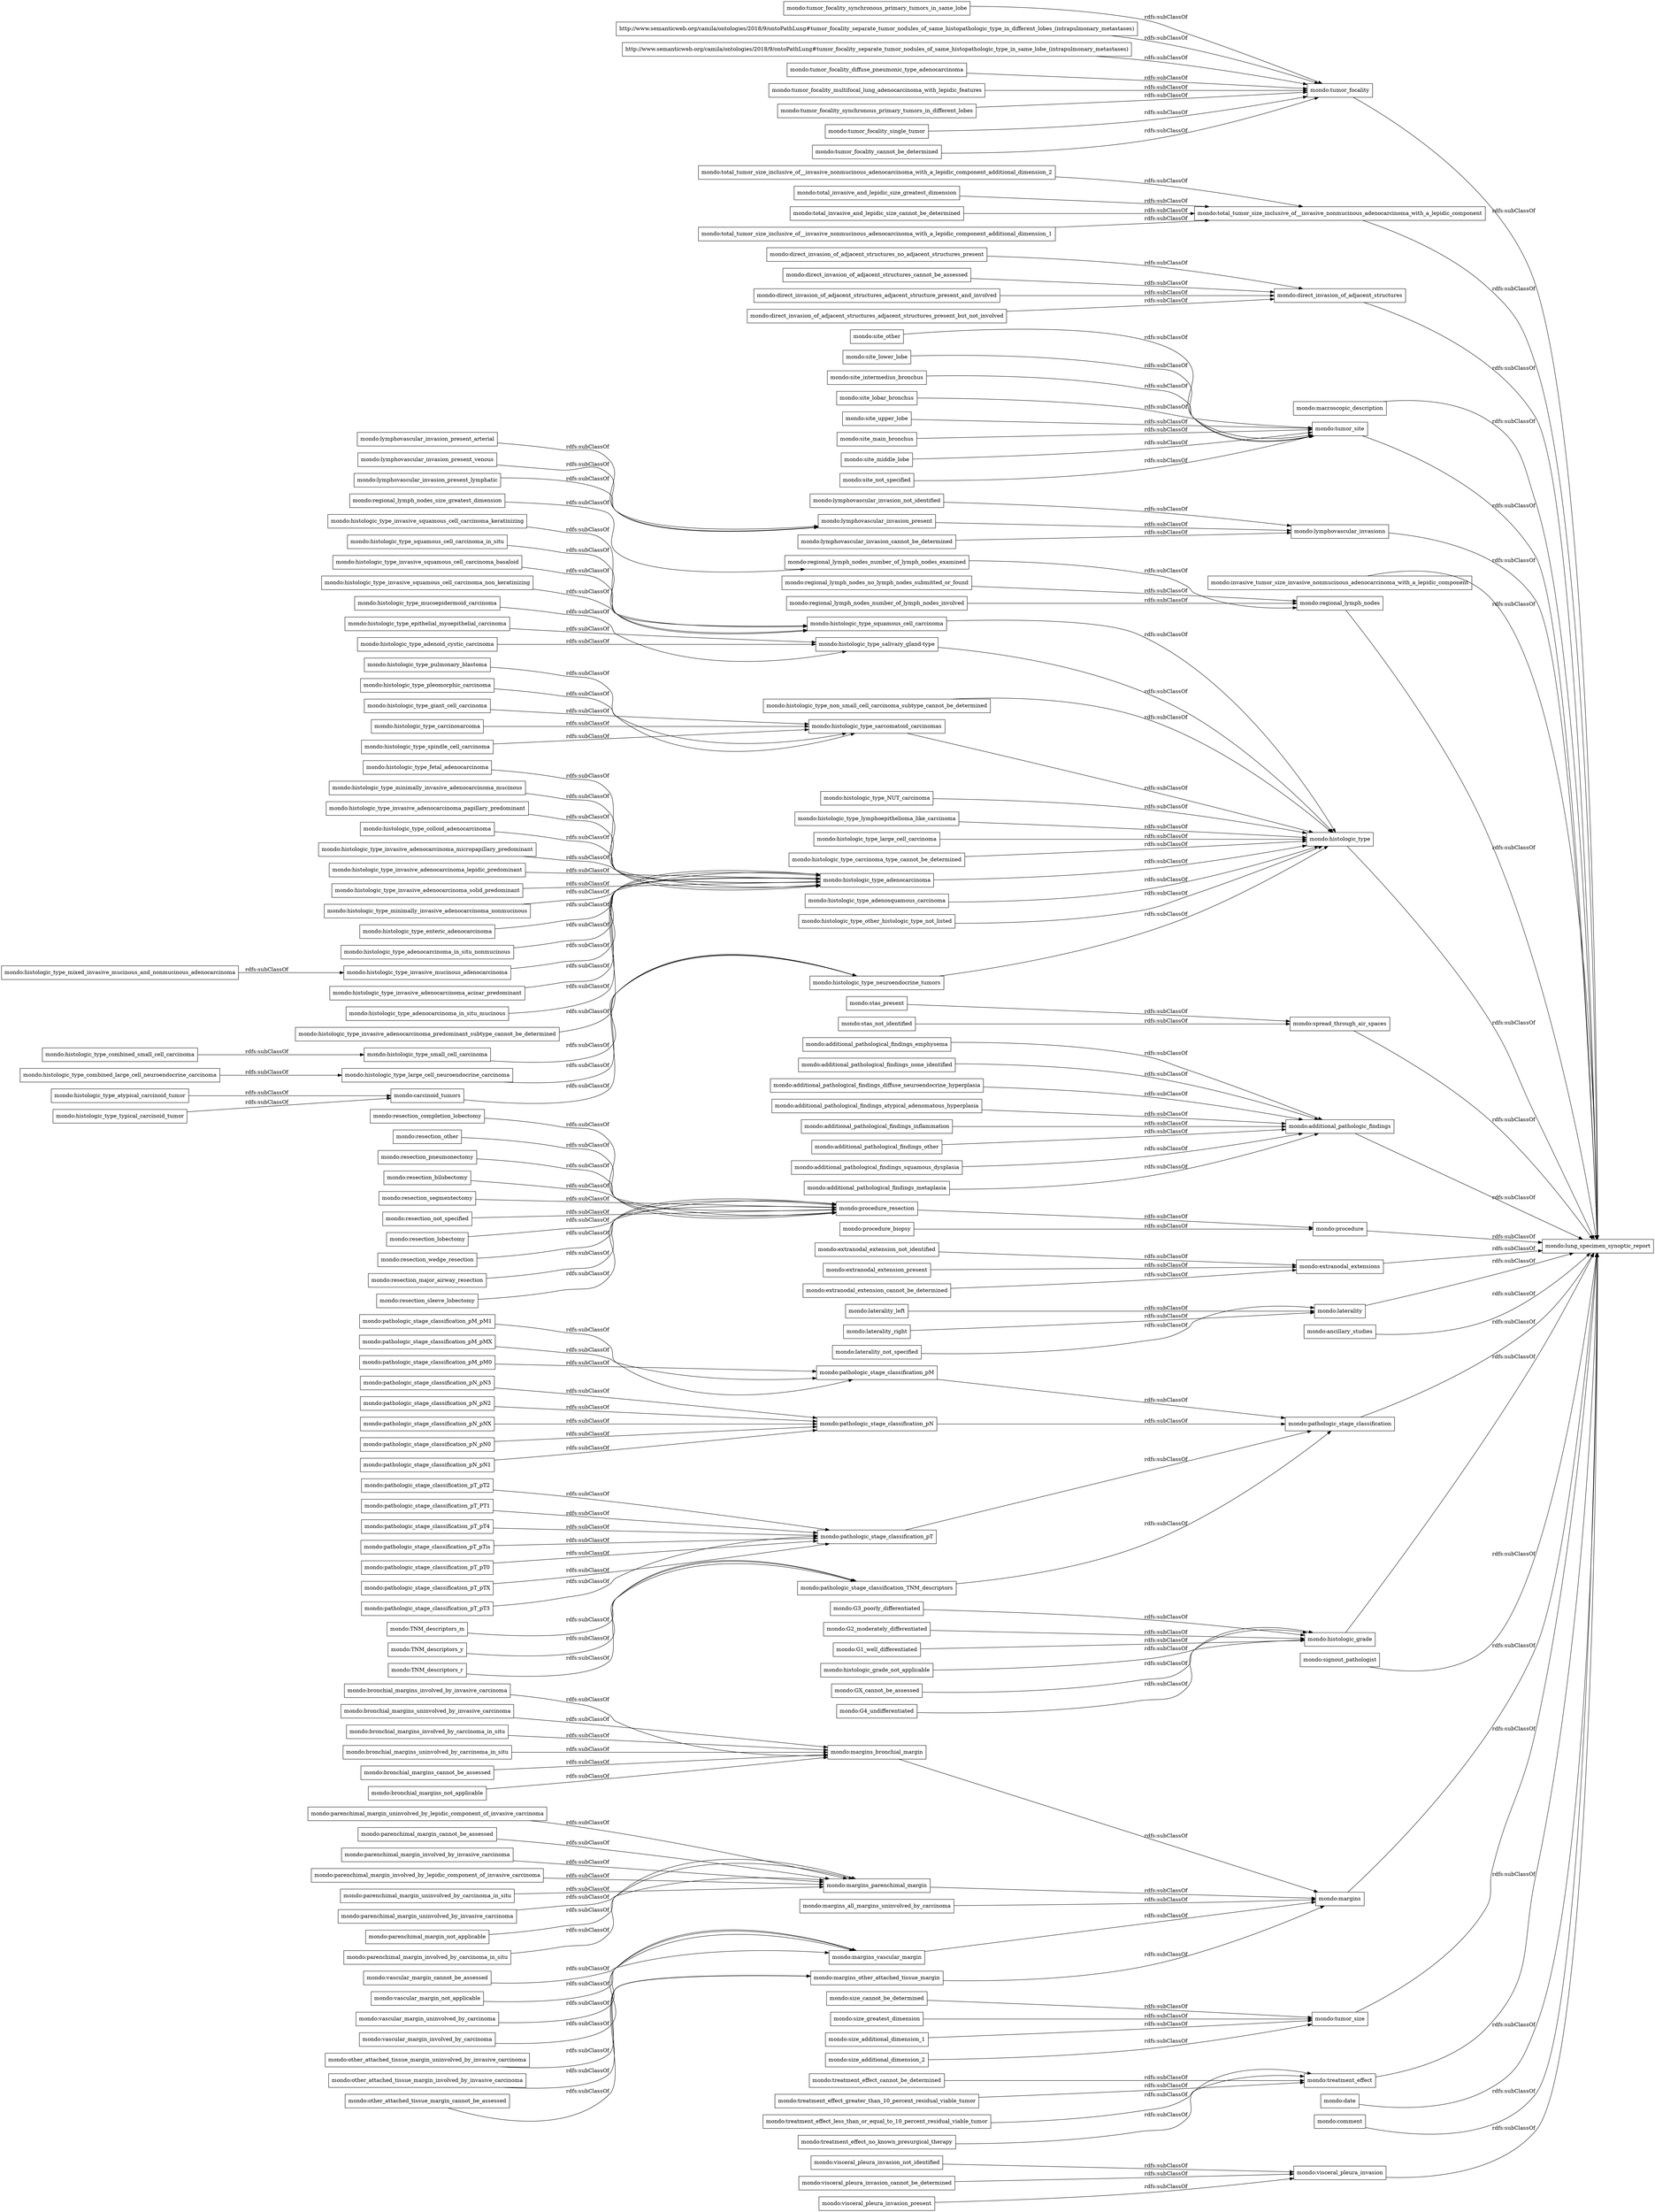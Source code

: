 digraph ar2dtool_diagram { 
rankdir=LR;
size="1000"
node [shape = rectangle, color="black"]; "mondo:visceral_pleura_invasion_not_identified" "mondo:direct_invasion_of_adjacent_structures_adjacent_structure_present_and_involved" "mondo:site_middle_lobe" "mondo:histologic_type_non_small_cell_carcinoma_subtype_cannot_be_determined" "mondo:histologic_type_invasive_adenocarcinoma_lepidic_predominant" "mondo:pathologic_stage_classification_pT_pT0" "mondo:lymphovascular_invasion_cannot_be_determined" "mondo:site_not_specified" "mondo:vascular_margin_cannot_be_assessed" "mondo:tumor_focality" "mondo:total_tumor_size_inclusive_of__invasive_nonmucinous_adenocarcinoma_with_a_lepidic_component" "mondo:parenchimal_margin_uninvolved_by_carcinoma_in_situ" "mondo:stas_present" "mondo:macroscopic_description" "mondo:direct_invasion_of_adjacent_structures" "mondo:treatment_effect_less_than_or_equal_to_10_percent_residual_viable_tumor" "mondo:other_attached_tissue_margin_involved_by_invasive_carcinoma" "mondo:histologic_type_invasive_adenocarcinoma_solid_predominant" "mondo:extranodal_extension_cannot_be_determined" "mondo:margins_parenchimal_margin" "mondo:parenchimal_margin_uninvolved_by_invasive_carcinoma" "mondo:histologic_type_minimally_invasive_adenocarcinoma_nonmucinous" "mondo:regional_lymph_nodes_number_of_lymph_nodes_involved" "mondo:treatment_effect_no_known_presurgical_therapy" "mondo:pathologic_stage_classification_pT" "mondo:TNM_descriptors_r" "mondo:histologic_type_enteric_adenocarcinoma" "mondo:histologic_type_invasive_squamous_cell_carcinoma_basaloid" "mondo:G1_well_differentiated" "mondo:pathologic_stage_classification_pN_pNX" "mondo:tumor_site" "mondo:size_additional_dimension_1" "mondo:parenchimal_margin_not_applicable" "mondo:TNM_descriptors_m" "mondo:histologic_type_sarcomatoid_carcinomas" "mondo:histologic_type_NUT_carcinoma" "mondo:lymphovascular_invasion_not_identified" "mondo:margins_all_margins_uninvolved_by_carcinoma" "mondo:total_invasive_and_lepidic_size_cannot_be_determined" "mondo:lymphovascular_invasion_present_venous" "mondo:pathologic_stage_classification_pT_pTX" "mondo:invasive_tumor_size_invasive_nonmucinous_adenocarcinoma_with_a_lepidic_component" "mondo:bronchial_margins_cannot_be_assessed" "mondo:total_tumor_size_inclusive_of__invasive_nonmucinous_adenocarcinoma_with_a_lepidic_component_additional_dimension_1" "mondo:regional_lymph_nodes_number_of_lymph_nodes_examined" "mondo:parenchimal_margin_involved_by_carcinoma_in_situ" "mondo:bronchial_margins_not_applicable" "mondo:histologic_type_adenocarcinoma_in_situ_nonmucinous" "mondo:resection_pneumonectomy" "mondo:histologic_grade_not_applicable" "mondo:direct_invasion_of_adjacent_structures_adjacent_structures_present_but_not_involved" "mondo:histologic_type_pulmonary_blastoma" "mondo:tumor_focality_single_tumor" "mondo:laterality_not_specified" "mondo:site_other" "mondo:parenchimal_margin_uninvolved_by_lepidic_component_of_invasive_carcinoma" "mondo:stas_not_identified" "mondo:histologic_type_invasive_mucinous_adenocarcinoma" "mondo:histologic_type_invasive_adenocarcinoma_acinar_predominant" "mondo:resection_bilobectomy" "mondo:size_additional_dimension_2" "mondo:resection_segmentectomy" "mondo:histologic_type_lymphoepithelioma_like_carcinoma" "mondo:tumor_focality_cannot_be_determined" "mondo:bronchial_margins_involved_by_invasive_carcinoma" "mondo:histologic_type_pleomorphic_carcinoma" "mondo:histologic_type_large_cell_carcinoma" "mondo:histologic_type_small_cell_carcinoma" "mondo:pathologic_stage_classification_pN_pN0" "mondo:pathologic_stage_classification_pT_pT3" "mondo:site_lower_lobe" "mondo:regional_lymph_nodes_no_lymph_nodes_submitted_or_found" "mondo:laterality_left" "mondo:histologic_type_carcinoma_type_cannot_be_determined" "mondo:histologic_type_adenocarcinoma_in_situ_mucinous" "mondo:procedure_resection" "mondo:GX_cannot_be_assessed" "mondo:G4_undifferentiated" "mondo:extranodal_extension_not_identified" "mondo:pathologic_stage_classification_pM_pMX" "mondo:size_cannot_be_determined" "mondo:treatment_effect_cannot_be_determined" "mondo:visceral_pleura_invasion_present" "mondo:histologic_type_invasive_squamous_cell_carcinoma_non_keratinizing" "mondo:pathologic_stage_classification_pT_pT2" "mondo:histologic_type_mixed_invasive_mucinous_and_nonmucinous_adenocarcinoma" "mondo:lymphovascular_invasionn" "mondo:lung_specimen_synoptic_report" "mondo:resection_not_specified" "mondo:additional_pathological_findings_squamous_dysplasia" "mondo:histologic_type_adenocarcinoma" "mondo:histologic_type_adenosquamous_carcinoma" "mondo:extranodal_extension_present" "mondo:total_tumor_size_inclusive_of__invasive_nonmucinous_adenocarcinoma_with_a_lepidic_component_additional_dimension_2" "mondo:additional_pathological_findings_metaplasia" "mondo:regional_lymph_nodes" "mondo:histologic_type_invasive_adenocarcinoma_predominant_subtype_cannot_be_determined" "mondo:pathologic_stage_classification_pN_pN1" "mondo:TNM_descriptors_y" "mondo:histologic_type_other_histologic_type_not_listed" "mondo:pathologic_stage_classification_pT_PT1" "mondo:resection_lobectomy" "mondo:resection_wedge_resection" "mondo:bronchial_margins_uninvolved_by_invasive_carcinoma" "mondo:resection_major_airway_resection" "mondo:histologic_type" "mondo:G3_poorly_differentiated" "mondo:margins_vascular_margin" "mondo:other_attached_tissue_margin_cannot_be_assessed" "mondo:histologic_type_neuroendocrine_tumors" "mondo:laterality_right" "mondo:histologic_type_combined_small_cell_carcinoma" "mondo:resection_sleeve_lobectomy" "mondo:vascular_margin_not_applicable" "mondo:parenchimal_margin_cannot_be_assessed" "mondo:additional_pathological_findings_emphysema" "mondo:tumor_focality_synchronous_primary_tumors_in_same_lobe" "mondo:pathologic_stage_classification_pM_pM0" "mondo:additional_pathological_findings_none_identified" "mondo:histologic_type_giant_cell_carcinoma" "mondo:pathologic_stage_classification_pT_pT4" "mondo:direct_invasion_of_adjacent_structures_no_adjacent_structures_present" "mondo:additional_pathological_findings_diffuse_neuroendocrine_hyperplasia" "mondo:lymphovascular_invasion_present_lymphatic" "mondo:margins_other_attached_tissue_margin" "mondo:direct_invasion_of_adjacent_structures_cannot_be_assessed" "mondo:lymphovascular_invasion_present_arterial" "mondo:histologic_type_squamous_cell_carcinoma" "mondo:site_intermedius_bronchus" "mondo:histologic_type_large_cell_neuroendocrine_carcinoma" "mondo:spread_through_air_spaces" "mondo:site_lobar_bronchus" "http://www.semanticweb.org/camila/ontologies/2018/9/ontoPathLung#tumor_focality_separate_tumor_nodules_of_same_histopathologic_type_in_different_lobes_(intrapulmonary_metastases)" "mondo:histologic_type_fetal_adenocarcinoma" "mondo:histologic_type_invasive_squamous_cell_carcinoma_keratinizing" "http://www.semanticweb.org/camila/ontologies/2018/9/ontoPathLung#tumor_focality_separate_tumor_nodules_of_same_histopathologic_type_in_same_lobe_(intrapulmonary_metastases)" "mondo:pathologic_stage_classification_pM_pM1" "mondo:histologic_type_combined_large_cell_neuroendocrine_carcinoma" "mondo:histologic_type_epithelial_myoepithelial_carcinoma" "mondo:pathologic_stage_classification_pN_pN3" "mondo:tumor_focality_diffuse_pneumonic_type_adenocarcinoma" "mondo:additional_pathologic_findings" "mondo:additional_pathological_findings_atypical_adenomatous_hyperplasia" "mondo:procedure" "mondo:parenchimal_margin_involved_by_invasive_carcinoma" "mondo:tumor_focality_multifocal_lung_adenocarcinoma_with_lepidic_features" "mondo:treatment_effect_greater_than_10_percent_residual_viable_tumor" "mondo:histologic_type_typical_carcinoid_tumor" "mondo:extranodal_extensions" "mondo:pathologic_stage_classification_TNM_descriptors" "mondo:parenchimal_margin_involved_by_lepidic_component_of_invasive_carcinoma" "mondo:additional_pathological_findings_inflammation" "mondo:bronchial_margins_involved_by_carcinoma_in_situ" "mondo:ancillary_studies" "mondo:laterality" "mondo:other_attached_tissue_margin_uninvolved_by_invasive_carcinoma" "mondo:pathologic_stage_classification" "mondo:histologic_type_minimally_invasive_adenocarcinoma_mucinous" "mondo:resection_completion_lobectomy" "mondo:pathologic_stage_classification_pN_pN2" "mondo:pathologic_stage_classification_pT_pTis" "mondo:histologic_type_squamous_cell_carcinoma_in_situ" "mondo:size_greatest_dimension" "mondo:signout_pathologist" "mondo:tumor_focality_synchronous_primary_tumors_in_different_lobes" "mondo:histologic_type_invasive_adenocarcinoma_papillary_predominant" "mondo:site_upper_lobe" "mondo:site_main_bronchus" "mondo:histologic_type_adenoid_cystic_carcinoma" "mondo:histologic_grade" "mondo:visceral_pleura_invasion_cannot_be_determined" "mondo:carcinoid_tumors" "mondo:margins" "mondo:lymphovascular_invasion_present" "mondo:tumor_size" "mondo:histologic_type_colloid_adenocarcinoma" "mondo:G2_moderately_differentiated" "mondo:histologic_type_mucoepidermoid_carcinoma" "mondo:visceral_pleura_invasion" "mondo:additional_pathological_findings_other" "mondo:histologic_type_carcinosarcoma" "mondo:regional_lymph_nodes_size_greatest_dimension" "mondo:pathologic_stage_classification_pM" "mondo:vascular_margin_uninvolved_by_carcinoma" "mondo:margins_bronchial_margin" "mondo:vascular_margin_involved_by_carcinoma" "mondo:procedure_biopsy" "mondo:date" "mondo:comment" "mondo:resection_other" "mondo:histologic_type_salivary_gland-type" "mondo:treatment_effect" "mondo:histologic_type_spindle_cell_carcinoma" "mondo:histologic_type_atypical_carcinoid_tumor" "mondo:bronchial_margins_uninvolved_by_carcinoma_in_situ" "mondo:total_invasive_and_lepidic_size_greatest_dimension" "mondo:histologic_type_invasive_adenocarcinoma_micropapillary_predominant" "mondo:pathologic_stage_classification_pN" ; /*classes style*/
	"mondo:additional_pathological_findings_inflammation" -> "mondo:additional_pathologic_findings" [ label = "rdfs:subClassOf" ];
	"mondo:bronchial_margins_involved_by_invasive_carcinoma" -> "mondo:margins_bronchial_margin" [ label = "rdfs:subClassOf" ];
	"mondo:histologic_type_combined_small_cell_carcinoma" -> "mondo:histologic_type_small_cell_carcinoma" [ label = "rdfs:subClassOf" ];
	"mondo:site_intermedius_bronchus" -> "mondo:tumor_site" [ label = "rdfs:subClassOf" ];
	"mondo:pathologic_stage_classification_TNM_descriptors" -> "mondo:pathologic_stage_classification" [ label = "rdfs:subClassOf" ];
	"mondo:invasive_tumor_size_invasive_nonmucinous_adenocarcinoma_with_a_lepidic_component" -> "mondo:lung_specimen_synoptic_report" [ label = "rdfs:subClassOf" ];
	"mondo:histologic_type_small_cell_carcinoma" -> "mondo:histologic_type_neuroendocrine_tumors" [ label = "rdfs:subClassOf" ];
	"mondo:total_invasive_and_lepidic_size_cannot_be_determined" -> "mondo:total_tumor_size_inclusive_of__invasive_nonmucinous_adenocarcinoma_with_a_lepidic_component" [ label = "rdfs:subClassOf" ];
	"mondo:histologic_type_epithelial_myoepithelial_carcinoma" -> "mondo:histologic_type_salivary_gland-type" [ label = "rdfs:subClassOf" ];
	"mondo:extranodal_extension_not_identified" -> "mondo:extranodal_extensions" [ label = "rdfs:subClassOf" ];
	"mondo:histologic_type_squamous_cell_carcinoma" -> "mondo:histologic_type" [ label = "rdfs:subClassOf" ];
	"mondo:histologic_type_large_cell_carcinoma" -> "mondo:histologic_type" [ label = "rdfs:subClassOf" ];
	"mondo:visceral_pleura_invasion_cannot_be_determined" -> "mondo:visceral_pleura_invasion" [ label = "rdfs:subClassOf" ];
	"mondo:tumor_focality" -> "mondo:lung_specimen_synoptic_report" [ label = "rdfs:subClassOf" ];
	"mondo:histologic_type_neuroendocrine_tumors" -> "mondo:histologic_type" [ label = "rdfs:subClassOf" ];
	"mondo:pathologic_stage_classification_pT_pT3" -> "mondo:pathologic_stage_classification_pT" [ label = "rdfs:subClassOf" ];
	"mondo:lymphovascular_invasionn" -> "mondo:lung_specimen_synoptic_report" [ label = "rdfs:subClassOf" ];
	"mondo:histologic_type_pleomorphic_carcinoma" -> "mondo:histologic_type_sarcomatoid_carcinomas" [ label = "rdfs:subClassOf" ];
	"mondo:additional_pathologic_findings" -> "mondo:lung_specimen_synoptic_report" [ label = "rdfs:subClassOf" ];
	"mondo:regional_lymph_nodes_size_greatest_dimension" -> "mondo:regional_lymph_nodes_number_of_lymph_nodes_examined" [ label = "rdfs:subClassOf" ];
	"mondo:parenchimal_margin_not_applicable" -> "mondo:margins_parenchimal_margin" [ label = "rdfs:subClassOf" ];
	"mondo:histologic_type_mucoepidermoid_carcinoma" -> "mondo:histologic_type_salivary_gland-type" [ label = "rdfs:subClassOf" ];
	"mondo:histologic_type_sarcomatoid_carcinomas" -> "mondo:histologic_type" [ label = "rdfs:subClassOf" ];
	"mondo:pathologic_stage_classification_pN_pN0" -> "mondo:pathologic_stage_classification_pN" [ label = "rdfs:subClassOf" ];
	"mondo:treatment_effect_no_known_presurgical_therapy" -> "mondo:treatment_effect" [ label = "rdfs:subClassOf" ];
	"mondo:G2_moderately_differentiated" -> "mondo:histologic_grade" [ label = "rdfs:subClassOf" ];
	"mondo:histologic_type_adenocarcinoma" -> "mondo:histologic_type" [ label = "rdfs:subClassOf" ];
	"mondo:parenchimal_margin_uninvolved_by_invasive_carcinoma" -> "mondo:margins_parenchimal_margin" [ label = "rdfs:subClassOf" ];
	"mondo:lymphovascular_invasion_present_venous" -> "mondo:lymphovascular_invasion_present" [ label = "rdfs:subClassOf" ];
	"mondo:lymphovascular_invasion_present_lymphatic" -> "mondo:lymphovascular_invasion_present" [ label = "rdfs:subClassOf" ];
	"mondo:histologic_type_pulmonary_blastoma" -> "mondo:histologic_type_sarcomatoid_carcinomas" [ label = "rdfs:subClassOf" ];
	"mondo:direct_invasion_of_adjacent_structures_adjacent_structure_present_and_involved" -> "mondo:direct_invasion_of_adjacent_structures" [ label = "rdfs:subClassOf" ];
	"mondo:site_main_bronchus" -> "mondo:tumor_site" [ label = "rdfs:subClassOf" ];
	"mondo:bronchial_margins_uninvolved_by_carcinoma_in_situ" -> "mondo:margins_bronchial_margin" [ label = "rdfs:subClassOf" ];
	"mondo:bronchial_margins_involved_by_carcinoma_in_situ" -> "mondo:margins_bronchial_margin" [ label = "rdfs:subClassOf" ];
	"mondo:parenchimal_margin_involved_by_lepidic_component_of_invasive_carcinoma" -> "mondo:margins_parenchimal_margin" [ label = "rdfs:subClassOf" ];
	"mondo:pathologic_stage_classification_pM_pM0" -> "mondo:pathologic_stage_classification_pM" [ label = "rdfs:subClassOf" ];
	"mondo:site_lower_lobe" -> "mondo:tumor_site" [ label = "rdfs:subClassOf" ];
	"mondo:additional_pathological_findings_metaplasia" -> "mondo:additional_pathologic_findings" [ label = "rdfs:subClassOf" ];
	"mondo:pathologic_stage_classification_pT_pTX" -> "mondo:pathologic_stage_classification_pT" [ label = "rdfs:subClassOf" ];
	"mondo:visceral_pleura_invasion_present" -> "mondo:visceral_pleura_invasion" [ label = "rdfs:subClassOf" ];
	"mondo:vascular_margin_cannot_be_assessed" -> "mondo:margins_vascular_margin" [ label = "rdfs:subClassOf" ];
	"mondo:other_attached_tissue_margin_involved_by_invasive_carcinoma" -> "mondo:margins_other_attached_tissue_margin" [ label = "rdfs:subClassOf" ];
	"mondo:histologic_type_carcinosarcoma" -> "mondo:histologic_type_sarcomatoid_carcinomas" [ label = "rdfs:subClassOf" ];
	"mondo:pathologic_stage_classification_pM" -> "mondo:pathologic_stage_classification" [ label = "rdfs:subClassOf" ];
	"mondo:size_additional_dimension_1" -> "mondo:tumor_size" [ label = "rdfs:subClassOf" ];
	"mondo:other_attached_tissue_margin_uninvolved_by_invasive_carcinoma" -> "mondo:margins_other_attached_tissue_margin" [ label = "rdfs:subClassOf" ];
	"mondo:total_tumor_size_inclusive_of__invasive_nonmucinous_adenocarcinoma_with_a_lepidic_component_additional_dimension_2" -> "mondo:total_tumor_size_inclusive_of__invasive_nonmucinous_adenocarcinoma_with_a_lepidic_component" [ label = "rdfs:subClassOf" ];
	"mondo:histologic_type_fetal_adenocarcinoma" -> "mondo:histologic_type_adenocarcinoma" [ label = "rdfs:subClassOf" ];
	"mondo:histologic_type_adenoid_cystic_carcinoma" -> "mondo:histologic_type_salivary_gland-type" [ label = "rdfs:subClassOf" ];
	"mondo:tumor_focality_multifocal_lung_adenocarcinoma_with_lepidic_features" -> "mondo:tumor_focality" [ label = "rdfs:subClassOf" ];
	"mondo:total_invasive_and_lepidic_size_greatest_dimension" -> "mondo:total_tumor_size_inclusive_of__invasive_nonmucinous_adenocarcinoma_with_a_lepidic_component" [ label = "rdfs:subClassOf" ];
	"mondo:G4_undifferentiated" -> "mondo:histologic_grade" [ label = "rdfs:subClassOf" ];
	"mondo:pathologic_stage_classification_pN_pN3" -> "mondo:pathologic_stage_classification_pN" [ label = "rdfs:subClassOf" ];
	"mondo:histologic_type_invasive_adenocarcinoma_acinar_predominant" -> "mondo:histologic_type_adenocarcinoma" [ label = "rdfs:subClassOf" ];
	"mondo:lymphovascular_invasion_present_arterial" -> "mondo:lymphovascular_invasion_present" [ label = "rdfs:subClassOf" ];
	"mondo:histologic_type_minimally_invasive_adenocarcinoma_mucinous" -> "mondo:histologic_type_adenocarcinoma" [ label = "rdfs:subClassOf" ];
	"mondo:laterality" -> "mondo:lung_specimen_synoptic_report" [ label = "rdfs:subClassOf" ];
	"mondo:ancillary_studies" -> "mondo:lung_specimen_synoptic_report" [ label = "rdfs:subClassOf" ];
	"mondo:histologic_type_invasive_adenocarcinoma_predominant_subtype_cannot_be_determined" -> "mondo:histologic_type_adenocarcinoma" [ label = "rdfs:subClassOf" ];
	"mondo:additional_pathological_findings_other" -> "mondo:additional_pathologic_findings" [ label = "rdfs:subClassOf" ];
	"mondo:treatment_effect_greater_than_10_percent_residual_viable_tumor" -> "mondo:treatment_effect" [ label = "rdfs:subClassOf" ];
	"mondo:parenchimal_margin_uninvolved_by_carcinoma_in_situ" -> "mondo:margins_parenchimal_margin" [ label = "rdfs:subClassOf" ];
	"mondo:pathologic_stage_classification" -> "mondo:lung_specimen_synoptic_report" [ label = "rdfs:subClassOf" ];
	"mondo:additional_pathological_findings_none_identified" -> "mondo:additional_pathologic_findings" [ label = "rdfs:subClassOf" ];
	"mondo:spread_through_air_spaces" -> "mondo:lung_specimen_synoptic_report" [ label = "rdfs:subClassOf" ];
	"mondo:margins_all_margins_uninvolved_by_carcinoma" -> "mondo:margins" [ label = "rdfs:subClassOf" ];
	"mondo:lymphovascular_invasion_not_identified" -> "mondo:lymphovascular_invasionn" [ label = "rdfs:subClassOf" ];
	"mondo:treatment_effect_cannot_be_determined" -> "mondo:treatment_effect" [ label = "rdfs:subClassOf" ];
	"mondo:treatment_effect" -> "mondo:lung_specimen_synoptic_report" [ label = "rdfs:subClassOf" ];
	"mondo:lymphovascular_invasion_present" -> "mondo:lymphovascular_invasionn" [ label = "rdfs:subClassOf" ];
	"mondo:parenchimal_margin_involved_by_invasive_carcinoma" -> "mondo:margins_parenchimal_margin" [ label = "rdfs:subClassOf" ];
	"mondo:pathologic_stage_classification_pN_pNX" -> "mondo:pathologic_stage_classification_pN" [ label = "rdfs:subClassOf" ];
	"mondo:histologic_type_mixed_invasive_mucinous_and_nonmucinous_adenocarcinoma" -> "mondo:histologic_type_invasive_mucinous_adenocarcinoma" [ label = "rdfs:subClassOf" ];
	"mondo:size_greatest_dimension" -> "mondo:tumor_size" [ label = "rdfs:subClassOf" ];
	"mondo:vascular_margin_involved_by_carcinoma" -> "mondo:margins_vascular_margin" [ label = "rdfs:subClassOf" ];
	"mondo:resection_segmentectomy" -> "mondo:procedure_resection" [ label = "rdfs:subClassOf" ];
	"mondo:resection_not_specified" -> "mondo:procedure_resection" [ label = "rdfs:subClassOf" ];
	"mondo:GX_cannot_be_assessed" -> "mondo:histologic_grade" [ label = "rdfs:subClassOf" ];
	"mondo:G3_poorly_differentiated" -> "mondo:histologic_grade" [ label = "rdfs:subClassOf" ];
	"mondo:histologic_type_invasive_adenocarcinoma_solid_predominant" -> "mondo:histologic_type_adenocarcinoma" [ label = "rdfs:subClassOf" ];
	"mondo:pathologic_stage_classification_pM_pMX" -> "mondo:pathologic_stage_classification_pM" [ label = "rdfs:subClassOf" ];
	"mondo:resection_sleeve_lobectomy" -> "mondo:procedure_resection" [ label = "rdfs:subClassOf" ];
	"mondo:histologic_grade" -> "mondo:lung_specimen_synoptic_report" [ label = "rdfs:subClassOf" ];
	"mondo:carcinoid_tumors" -> "mondo:histologic_type_neuroendocrine_tumors" [ label = "rdfs:subClassOf" ];
	"mondo:histologic_type_large_cell_neuroendocrine_carcinoma" -> "mondo:histologic_type_neuroendocrine_tumors" [ label = "rdfs:subClassOf" ];
	"mondo:histologic_type_squamous_cell_carcinoma_in_situ" -> "mondo:histologic_type_squamous_cell_carcinoma" [ label = "rdfs:subClassOf" ];
	"mondo:histologic_type_invasive_adenocarcinoma_lepidic_predominant" -> "mondo:histologic_type_adenocarcinoma" [ label = "rdfs:subClassOf" ];
	"mondo:laterality_right" -> "mondo:laterality" [ label = "rdfs:subClassOf" ];
	"mondo:bronchial_margins_cannot_be_assessed" -> "mondo:margins_bronchial_margin" [ label = "rdfs:subClassOf" ];
	"mondo:site_lobar_bronchus" -> "mondo:tumor_site" [ label = "rdfs:subClassOf" ];
	"mondo:pathologic_stage_classification_pT_pT4" -> "mondo:pathologic_stage_classification_pT" [ label = "rdfs:subClassOf" ];
	"mondo:site_not_specified" -> "mondo:tumor_site" [ label = "rdfs:subClassOf" ];
	"mondo:histologic_type_minimally_invasive_adenocarcinoma_nonmucinous" -> "mondo:histologic_type_adenocarcinoma" [ label = "rdfs:subClassOf" ];
	"mondo:direct_invasion_of_adjacent_structures" -> "mondo:lung_specimen_synoptic_report" [ label = "rdfs:subClassOf" ];
	"mondo:histologic_type_giant_cell_carcinoma" -> "mondo:histologic_type_sarcomatoid_carcinomas" [ label = "rdfs:subClassOf" ];
	"mondo:direct_invasion_of_adjacent_structures_cannot_be_assessed" -> "mondo:direct_invasion_of_adjacent_structures" [ label = "rdfs:subClassOf" ];
	"mondo:site_middle_lobe" -> "mondo:tumor_site" [ label = "rdfs:subClassOf" ];
	"mondo:pathologic_stage_classification_pN_pN1" -> "mondo:pathologic_stage_classification_pN" [ label = "rdfs:subClassOf" ];
	"mondo:tumor_focality_cannot_be_determined" -> "mondo:tumor_focality" [ label = "rdfs:subClassOf" ];
	"mondo:histologic_type_combined_large_cell_neuroendocrine_carcinoma" -> "mondo:histologic_type_large_cell_neuroendocrine_carcinoma" [ label = "rdfs:subClassOf" ];
	"mondo:stas_not_identified" -> "mondo:spread_through_air_spaces" [ label = "rdfs:subClassOf" ];
	"mondo:TNM_descriptors_y" -> "mondo:pathologic_stage_classification_TNM_descriptors" [ label = "rdfs:subClassOf" ];
	"http://www.semanticweb.org/camila/ontologies/2018/9/ontoPathLung#tumor_focality_separate_tumor_nodules_of_same_histopathologic_type_in_same_lobe_(intrapulmonary_metastases)" -> "mondo:tumor_focality" [ label = "rdfs:subClassOf" ];
	"mondo:site_other" -> "mondo:tumor_site" [ label = "rdfs:subClassOf" ];
	"mondo:margins" -> "mondo:lung_specimen_synoptic_report" [ label = "rdfs:subClassOf" ];
	"mondo:procedure_resection" -> "mondo:procedure" [ label = "rdfs:subClassOf" ];
	"mondo:pathologic_stage_classification_pM_pM1" -> "mondo:pathologic_stage_classification_pM" [ label = "rdfs:subClassOf" ];
	"mondo:total_tumor_size_inclusive_of__invasive_nonmucinous_adenocarcinoma_with_a_lepidic_component" -> "mondo:lung_specimen_synoptic_report" [ label = "rdfs:subClassOf" ];
	"mondo:histologic_type_spindle_cell_carcinoma" -> "mondo:histologic_type_sarcomatoid_carcinomas" [ label = "rdfs:subClassOf" ];
	"mondo:date" -> "mondo:lung_specimen_synoptic_report" [ label = "rdfs:subClassOf" ];
	"mondo:extranodal_extension_cannot_be_determined" -> "mondo:extranodal_extensions" [ label = "rdfs:subClassOf" ];
	"mondo:histologic_type_lymphoepithelioma_like_carcinoma" -> "mondo:histologic_type" [ label = "rdfs:subClassOf" ];
	"mondo:histologic_type_non_small_cell_carcinoma_subtype_cannot_be_determined" -> "mondo:histologic_type" [ label = "rdfs:subClassOf" ];
	"mondo:margins_vascular_margin" -> "mondo:margins" [ label = "rdfs:subClassOf" ];
	"mondo:pathologic_stage_classification_pN" -> "mondo:pathologic_stage_classification" [ label = "rdfs:subClassOf" ];
	"mondo:size_additional_dimension_2" -> "mondo:tumor_size" [ label = "rdfs:subClassOf" ];
	"mondo:regional_lymph_nodes" -> "mondo:lung_specimen_synoptic_report" [ label = "rdfs:subClassOf" ];
	"mondo:macroscopic_description" -> "mondo:lung_specimen_synoptic_report" [ label = "rdfs:subClassOf" ];
	"mondo:laterality_left" -> "mondo:laterality" [ label = "rdfs:subClassOf" ];
	"mondo:histologic_type_invasive_squamous_cell_carcinoma_non_keratinizing" -> "mondo:histologic_type_squamous_cell_carcinoma" [ label = "rdfs:subClassOf" ];
	"mondo:histologic_type_invasive_squamous_cell_carcinoma_basaloid" -> "mondo:histologic_type_squamous_cell_carcinoma" [ label = "rdfs:subClassOf" ];
	"mondo:resection_pneumonectomy" -> "mondo:procedure_resection" [ label = "rdfs:subClassOf" ];
	"mondo:pathologic_stage_classification_pT_PT1" -> "mondo:pathologic_stage_classification_pT" [ label = "rdfs:subClassOf" ];
	"mondo:tumor_focality_synchronous_primary_tumors_in_different_lobes" -> "mondo:tumor_focality" [ label = "rdfs:subClassOf" ];
	"mondo:histologic_type_colloid_adenocarcinoma" -> "mondo:histologic_type_adenocarcinoma" [ label = "rdfs:subClassOf" ];
	"mondo:histologic_type_invasive_mucinous_adenocarcinoma" -> "mondo:histologic_type_adenocarcinoma" [ label = "rdfs:subClassOf" ];
	"mondo:tumor_focality_diffuse_pneumonic_type_adenocarcinoma" -> "mondo:tumor_focality" [ label = "rdfs:subClassOf" ];
	"mondo:histologic_type_salivary_gland-type" -> "mondo:histologic_type" [ label = "rdfs:subClassOf" ];
	"mondo:parenchimal_margin_cannot_be_assessed" -> "mondo:margins_parenchimal_margin" [ label = "rdfs:subClassOf" ];
	"mondo:treatment_effect_less_than_or_equal_to_10_percent_residual_viable_tumor" -> "mondo:treatment_effect" [ label = "rdfs:subClassOf" ];
	"mondo:comment" -> "mondo:lung_specimen_synoptic_report" [ label = "rdfs:subClassOf" ];
	"mondo:other_attached_tissue_margin_cannot_be_assessed" -> "mondo:margins_other_attached_tissue_margin" [ label = "rdfs:subClassOf" ];
	"mondo:resection_lobectomy" -> "mondo:procedure_resection" [ label = "rdfs:subClassOf" ];
	"mondo:bronchial_margins_not_applicable" -> "mondo:margins_bronchial_margin" [ label = "rdfs:subClassOf" ];
	"mondo:pathologic_stage_classification_pT_pT2" -> "mondo:pathologic_stage_classification_pT" [ label = "rdfs:subClassOf" ];
	"mondo:resection_other" -> "mondo:procedure_resection" [ label = "rdfs:subClassOf" ];
	"mondo:vascular_margin_uninvolved_by_carcinoma" -> "mondo:margins_vascular_margin" [ label = "rdfs:subClassOf" ];
	"mondo:procedure_biopsy" -> "mondo:procedure" [ label = "rdfs:subClassOf" ];
	"mondo:site_upper_lobe" -> "mondo:tumor_site" [ label = "rdfs:subClassOf" ];
	"mondo:direct_invasion_of_adjacent_structures_adjacent_structures_present_but_not_involved" -> "mondo:direct_invasion_of_adjacent_structures" [ label = "rdfs:subClassOf" ];
	"mondo:resection_bilobectomy" -> "mondo:procedure_resection" [ label = "rdfs:subClassOf" ];
	"mondo:direct_invasion_of_adjacent_structures_no_adjacent_structures_present" -> "mondo:direct_invasion_of_adjacent_structures" [ label = "rdfs:subClassOf" ];
	"mondo:additional_pathological_findings_emphysema" -> "mondo:additional_pathologic_findings" [ label = "rdfs:subClassOf" ];
	"mondo:parenchimal_margin_involved_by_carcinoma_in_situ" -> "mondo:margins_parenchimal_margin" [ label = "rdfs:subClassOf" ];
	"mondo:regional_lymph_nodes_no_lymph_nodes_submitted_or_found" -> "mondo:regional_lymph_nodes" [ label = "rdfs:subClassOf" ];
	"mondo:size_cannot_be_determined" -> "mondo:tumor_size" [ label = "rdfs:subClassOf" ];
	"mondo:vascular_margin_not_applicable" -> "mondo:margins_vascular_margin" [ label = "rdfs:subClassOf" ];
	"mondo:histologic_type_invasive_squamous_cell_carcinoma_keratinizing" -> "mondo:histologic_type_squamous_cell_carcinoma" [ label = "rdfs:subClassOf" ];
	"mondo:histologic_type_adenocarcinoma_in_situ_nonmucinous" -> "mondo:histologic_type_adenocarcinoma" [ label = "rdfs:subClassOf" ];
	"mondo:histologic_type_atypical_carcinoid_tumor" -> "mondo:carcinoid_tumors" [ label = "rdfs:subClassOf" ];
	"http://www.semanticweb.org/camila/ontologies/2018/9/ontoPathLung#tumor_focality_separate_tumor_nodules_of_same_histopathologic_type_in_different_lobes_(intrapulmonary_metastases)" -> "mondo:tumor_focality" [ label = "rdfs:subClassOf" ];
	"mondo:visceral_pleura_invasion" -> "mondo:lung_specimen_synoptic_report" [ label = "rdfs:subClassOf" ];
	"mondo:margins_bronchial_margin" -> "mondo:margins" [ label = "rdfs:subClassOf" ];
	"mondo:bronchial_margins_uninvolved_by_invasive_carcinoma" -> "mondo:margins_bronchial_margin" [ label = "rdfs:subClassOf" ];
	"mondo:tumor_size" -> "mondo:lung_specimen_synoptic_report" [ label = "rdfs:subClassOf" ];
	"mondo:signout_pathologist" -> "mondo:lung_specimen_synoptic_report" [ label = "rdfs:subClassOf" ];
	"mondo:margins_parenchimal_margin" -> "mondo:margins" [ label = "rdfs:subClassOf" ];
	"mondo:resection_wedge_resection" -> "mondo:procedure_resection" [ label = "rdfs:subClassOf" ];
	"mondo:total_tumor_size_inclusive_of__invasive_nonmucinous_adenocarcinoma_with_a_lepidic_component_additional_dimension_1" -> "mondo:total_tumor_size_inclusive_of__invasive_nonmucinous_adenocarcinoma_with_a_lepidic_component" [ label = "rdfs:subClassOf" ];
	"mondo:laterality_not_specified" -> "mondo:laterality" [ label = "rdfs:subClassOf" ];
	"mondo:extranodal_extension_present" -> "mondo:extranodal_extensions" [ label = "rdfs:subClassOf" ];
	"mondo:procedure" -> "mondo:lung_specimen_synoptic_report" [ label = "rdfs:subClassOf" ];
	"mondo:histologic_type_adenosquamous_carcinoma" -> "mondo:histologic_type" [ label = "rdfs:subClassOf" ];
	"mondo:TNM_descriptors_r" -> "mondo:pathologic_stage_classification_TNM_descriptors" [ label = "rdfs:subClassOf" ];
	"mondo:lymphovascular_invasion_cannot_be_determined" -> "mondo:lymphovascular_invasionn" [ label = "rdfs:subClassOf" ];
	"mondo:additional_pathological_findings_diffuse_neuroendocrine_hyperplasia" -> "mondo:additional_pathologic_findings" [ label = "rdfs:subClassOf" ];
	"mondo:regional_lymph_nodes_number_of_lymph_nodes_involved" -> "mondo:regional_lymph_nodes" [ label = "rdfs:subClassOf" ];
	"mondo:pathologic_stage_classification_pT" -> "mondo:pathologic_stage_classification" [ label = "rdfs:subClassOf" ];
	"mondo:histologic_type_invasive_adenocarcinoma_papillary_predominant" -> "mondo:histologic_type_adenocarcinoma" [ label = "rdfs:subClassOf" ];
	"mondo:pathologic_stage_classification_pN_pN2" -> "mondo:pathologic_stage_classification_pN" [ label = "rdfs:subClassOf" ];
	"mondo:resection_major_airway_resection" -> "mondo:procedure_resection" [ label = "rdfs:subClassOf" ];
	"mondo:histologic_type" -> "mondo:lung_specimen_synoptic_report" [ label = "rdfs:subClassOf" ];
	"mondo:regional_lymph_nodes_number_of_lymph_nodes_examined" -> "mondo:regional_lymph_nodes" [ label = "rdfs:subClassOf" ];
	"mondo:histologic_type_typical_carcinoid_tumor" -> "mondo:carcinoid_tumors" [ label = "rdfs:subClassOf" ];
	"mondo:histologic_type_other_histologic_type_not_listed" -> "mondo:histologic_type" [ label = "rdfs:subClassOf" ];
	"mondo:additional_pathological_findings_squamous_dysplasia" -> "mondo:additional_pathologic_findings" [ label = "rdfs:subClassOf" ];
	"mondo:histologic_type_adenocarcinoma_in_situ_mucinous" -> "mondo:histologic_type_adenocarcinoma" [ label = "rdfs:subClassOf" ];
	"mondo:extranodal_extensions" -> "mondo:lung_specimen_synoptic_report" [ label = "rdfs:subClassOf" ];
	"mondo:histologic_type_carcinoma_type_cannot_be_determined" -> "mondo:histologic_type" [ label = "rdfs:subClassOf" ];
	"mondo:histologic_type_NUT_carcinoma" -> "mondo:histologic_type" [ label = "rdfs:subClassOf" ];
	"mondo:pathologic_stage_classification_pT_pT0" -> "mondo:pathologic_stage_classification_pT" [ label = "rdfs:subClassOf" ];
	"mondo:tumor_focality_synchronous_primary_tumors_in_same_lobe" -> "mondo:tumor_focality" [ label = "rdfs:subClassOf" ];
	"mondo:parenchimal_margin_uninvolved_by_lepidic_component_of_invasive_carcinoma" -> "mondo:margins_parenchimal_margin" [ label = "rdfs:subClassOf" ];
	"mondo:TNM_descriptors_m" -> "mondo:pathologic_stage_classification_TNM_descriptors" [ label = "rdfs:subClassOf" ];
	"mondo:margins_other_attached_tissue_margin" -> "mondo:margins" [ label = "rdfs:subClassOf" ];
	"mondo:stas_present" -> "mondo:spread_through_air_spaces" [ label = "rdfs:subClassOf" ];
	"mondo:histologic_type_enteric_adenocarcinoma" -> "mondo:histologic_type_adenocarcinoma" [ label = "rdfs:subClassOf" ];
	"mondo:histologic_grade_not_applicable" -> "mondo:histologic_grade" [ label = "rdfs:subClassOf" ];
	"mondo:tumor_focality_single_tumor" -> "mondo:tumor_focality" [ label = "rdfs:subClassOf" ];
	"mondo:G1_well_differentiated" -> "mondo:histologic_grade" [ label = "rdfs:subClassOf" ];
	"mondo:tumor_site" -> "mondo:lung_specimen_synoptic_report" [ label = "rdfs:subClassOf" ];
	"mondo:visceral_pleura_invasion_not_identified" -> "mondo:visceral_pleura_invasion" [ label = "rdfs:subClassOf" ];
	"mondo:resection_completion_lobectomy" -> "mondo:procedure_resection" [ label = "rdfs:subClassOf" ];
	"mondo:pathologic_stage_classification_pT_pTis" -> "mondo:pathologic_stage_classification_pT" [ label = "rdfs:subClassOf" ];
	"mondo:additional_pathological_findings_atypical_adenomatous_hyperplasia" -> "mondo:additional_pathologic_findings" [ label = "rdfs:subClassOf" ];
	"mondo:histologic_type_invasive_adenocarcinoma_micropapillary_predominant" -> "mondo:histologic_type_adenocarcinoma" [ label = "rdfs:subClassOf" ];

}
